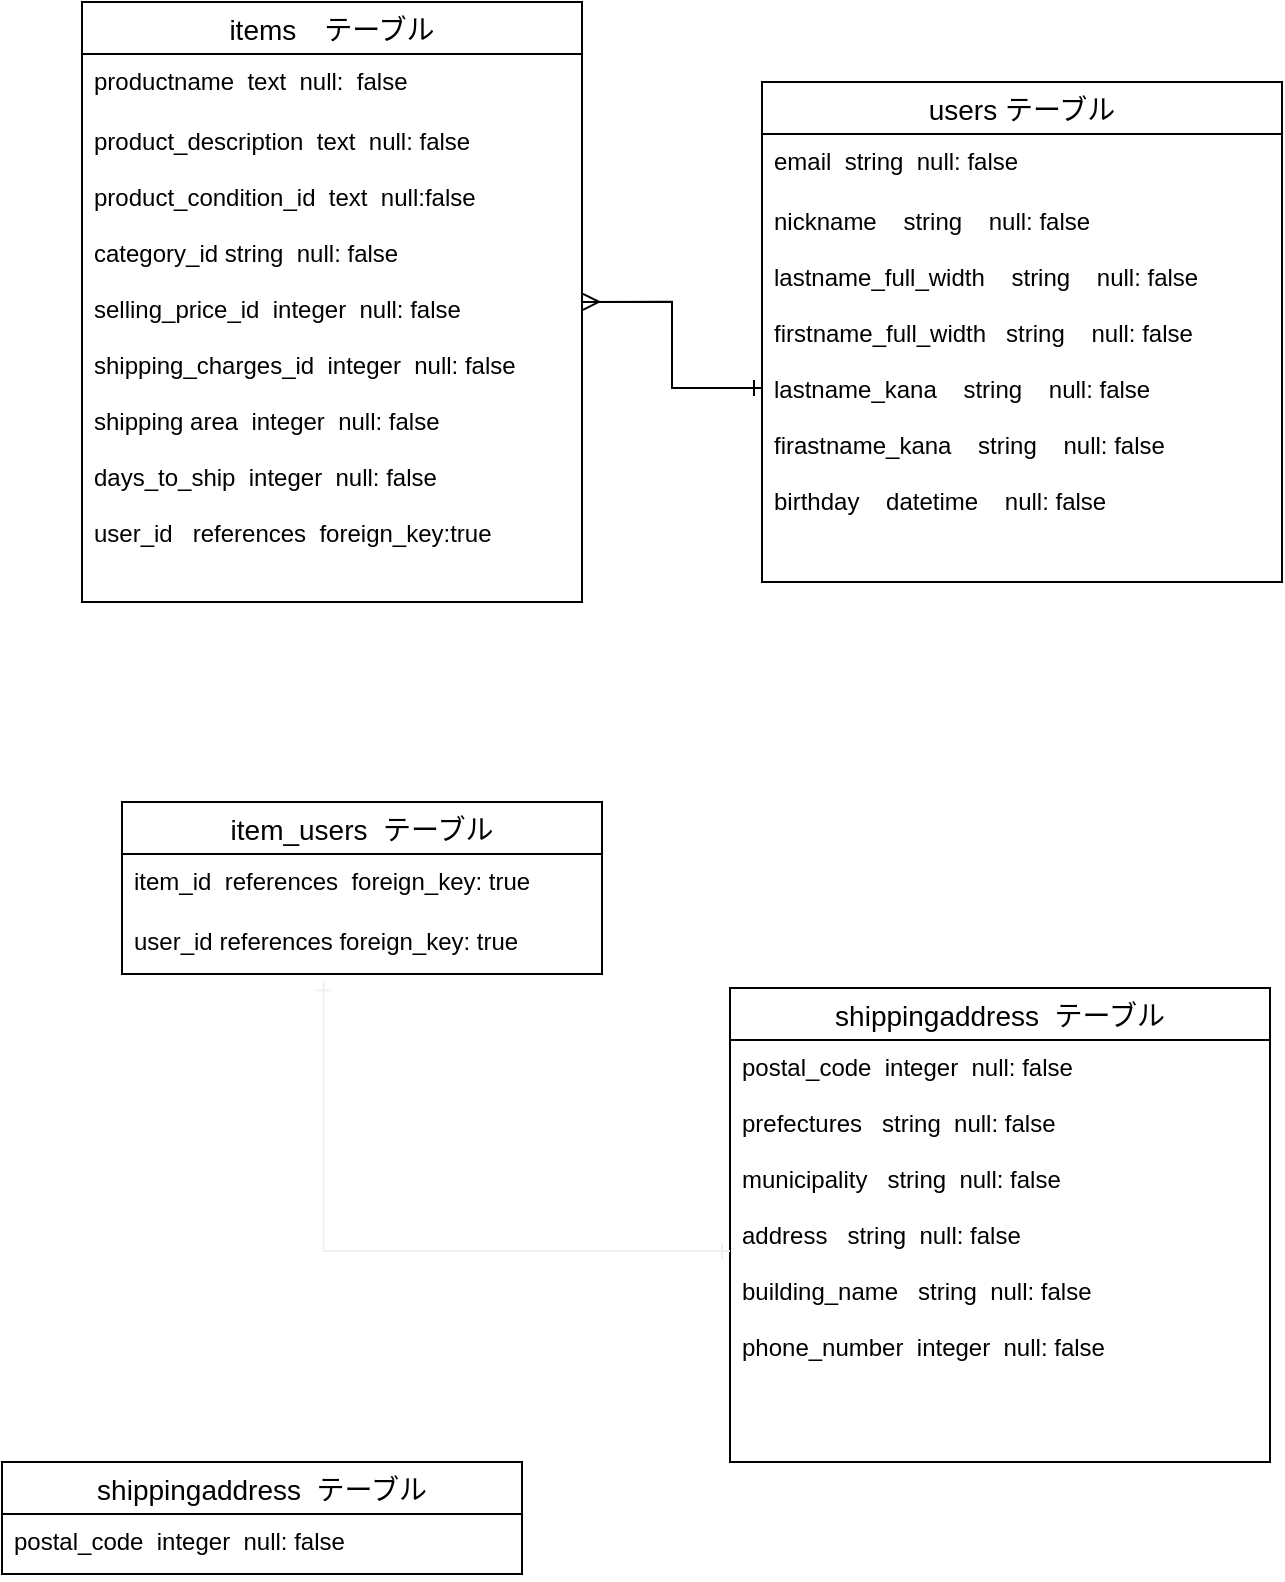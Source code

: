<mxfile version="14.2.4" type="embed">
    <diagram id="2VtEBtvGqYfnz0a4XjCa" name="ページ1">
        <mxGraphModel dx="507" dy="2028" grid="1" gridSize="10" guides="1" tooltips="1" connect="1" arrows="1" fold="1" page="1" pageScale="1" pageWidth="827" pageHeight="1169" math="0" shadow="0">
            <root>
                <mxCell id="0"/>
                <mxCell id="1" parent="0"/>
                <mxCell id="280" style="edgeStyle=orthogonalEdgeStyle;rounded=0;orthogonalLoop=1;jettySize=auto;html=1;entryX=0.998;entryY=0.767;entryDx=0;entryDy=0;entryPerimeter=0;startArrow=ERone;startFill=0;sourcePerimeterSpacing=1;endArrow=ERoneToMany;endFill=0;targetPerimeterSpacing=0;strokeColor=#FFFFFF;strokeWidth=1;" edge="1" parent="1" source="158" target="277">
                    <mxGeometry relative="1" as="geometry"/>
                </mxCell>
                <mxCell id="158" value="users テーブル" style="swimlane;fontStyle=0;childLayout=stackLayout;horizontal=1;startSize=26;horizontalStack=0;resizeParent=1;resizeParentMax=0;resizeLast=0;collapsible=1;marginBottom=0;align=center;fontSize=14;" parent="1" vertex="1">
                    <mxGeometry x="430" width="260" height="250" as="geometry"/>
                </mxCell>
                <mxCell id="159" value="email  string  null: false  " style="text;strokeColor=none;fillColor=none;spacingLeft=4;spacingRight=4;overflow=hidden;rotatable=0;points=[[0,0.5],[1,0.5]];portConstraint=eastwest;fontSize=12;" parent="158" vertex="1">
                    <mxGeometry y="26" width="260" height="30" as="geometry"/>
                </mxCell>
                <mxCell id="161" value="nickname    string    null: false&#10;&#10;lastname_full_width    string    null: false&#10;&#10;firstname_full_width   string    null: false&#10;&#10;lastname_kana    string    null: false&#10;&#10;firastname_kana    string    null: false&#10;&#10;birthday    datetime    null: false&#10;" style="text;strokeColor=none;fillColor=none;spacingLeft=4;spacingRight=4;overflow=hidden;rotatable=0;points=[[0,0.5],[1,0.5]];portConstraint=eastwest;fontSize=12;" parent="158" vertex="1">
                    <mxGeometry y="56" width="260" height="194" as="geometry"/>
                </mxCell>
                <mxCell id="281" style="edgeStyle=orthogonalEdgeStyle;rounded=0;orthogonalLoop=1;jettySize=auto;html=1;startArrow=ERone;startFill=0;sourcePerimeterSpacing=1;endArrow=ERoneToMany;endFill=0;targetPerimeterSpacing=0;strokeColor=#FFFFFF;strokeWidth=1;" edge="1" parent="1" source="208" target="276">
                    <mxGeometry relative="1" as="geometry"/>
                </mxCell>
                <mxCell id="208" value="items　テーブル" style="swimlane;fontStyle=0;childLayout=stackLayout;horizontal=1;startSize=26;horizontalStack=0;resizeParent=1;resizeParentMax=0;resizeLast=0;collapsible=1;marginBottom=0;align=center;fontSize=14;" parent="1" vertex="1">
                    <mxGeometry x="90" y="-40" width="250" height="300" as="geometry"/>
                </mxCell>
                <mxCell id="210" value="productname  text  null:  false" style="text;strokeColor=none;fillColor=none;spacingLeft=4;spacingRight=4;overflow=hidden;rotatable=0;points=[[0,0.5],[1,0.5]];portConstraint=eastwest;fontSize=12;" parent="208" vertex="1">
                    <mxGeometry y="26" width="250" height="30" as="geometry"/>
                </mxCell>
                <mxCell id="257" style="edgeStyle=orthogonalEdgeStyle;rounded=0;orthogonalLoop=1;jettySize=auto;html=1;exitX=1;exitY=0.5;exitDx=0;exitDy=0;" parent="208" source="211" target="211" edge="1">
                    <mxGeometry relative="1" as="geometry"/>
                </mxCell>
                <mxCell id="211" value="product_description  text  null: false&#10;&#10;product_condition_id  text  null:false&#10;&#10;category_id string  null: false&#10;&#10;selling_price_id  integer  null: false&#10;&#10;shipping_charges_id  integer  null: false&#10;&#10;shipping area  integer  null: false&#10;&#10;days_to_ship  integer  null: false&#10;&#10;user_id   references  foreign_key:true" style="text;strokeColor=none;fillColor=none;spacingLeft=4;spacingRight=4;overflow=hidden;rotatable=0;points=[[0,0.5],[1,0.5]];portConstraint=eastwest;fontSize=12;" parent="208" vertex="1">
                    <mxGeometry y="56" width="250" height="244" as="geometry"/>
                </mxCell>
                <mxCell id="225" value="shippingaddress  テーブル" style="swimlane;fontStyle=0;childLayout=stackLayout;horizontal=1;startSize=26;horizontalStack=0;resizeParent=1;resizeParentMax=0;resizeLast=0;collapsible=1;marginBottom=0;align=center;fontSize=14;" parent="1" vertex="1">
                    <mxGeometry x="414" y="453" width="270" height="237" as="geometry"/>
                </mxCell>
                <mxCell id="250" style="edgeStyle=orthogonalEdgeStyle;rounded=0;orthogonalLoop=1;jettySize=auto;html=1;entryX=1.002;entryY=0.385;entryDx=0;entryDy=0;entryPerimeter=0;endArrow=ERmany;endFill=0;startArrow=ERone;startFill=0;" parent="1" source="161" target="211" edge="1">
                    <mxGeometry relative="1" as="geometry"/>
                </mxCell>
                <mxCell id="253" value="shippingaddress  テーブル" style="swimlane;fontStyle=0;childLayout=stackLayout;horizontal=1;startSize=26;horizontalStack=0;resizeParent=1;resizeParentMax=0;resizeLast=0;collapsible=1;marginBottom=0;align=center;fontSize=14;" parent="1" vertex="1">
                    <mxGeometry x="50" y="690" width="260" height="56" as="geometry"/>
                </mxCell>
                <mxCell id="256" value="postal_code  integer  null: false&#10;&#10;burden_of_shippping_charge  string  null: false&#10;&#10;shipping_area  string  null: false&#10;&#10;days_to_ship   string  null: false&#10;" style="text;strokeColor=none;fillColor=none;spacingLeft=4;spacingRight=4;overflow=hidden;rotatable=0;points=[[0,0.5],[1,0.5]];portConstraint=eastwest;fontSize=12;" parent="253" vertex="1">
                    <mxGeometry y="26" width="260" height="30" as="geometry"/>
                </mxCell>
                <mxCell id="263" style="edgeStyle=orthogonalEdgeStyle;rounded=0;orthogonalLoop=1;jettySize=auto;html=1;entryX=1.006;entryY=0.341;entryDx=0;entryDy=0;entryPerimeter=0;strokeWidth=1;startArrow=none;startFill=0;shape=link;strokeColor=none;" parent="1" edge="1">
                    <mxGeometry relative="1" as="geometry">
                        <mxPoint x="420" y="657" as="sourcePoint"/>
                        <mxPoint x="316.56" y="590.74" as="targetPoint"/>
                    </mxGeometry>
                </mxCell>
                <mxCell id="276" value="item_users  テーブル" style="swimlane;fontStyle=0;childLayout=stackLayout;horizontal=1;startSize=26;horizontalStack=0;resizeParent=1;resizeParentMax=0;resizeLast=0;collapsible=1;marginBottom=0;align=center;fontSize=14;" vertex="1" parent="1">
                    <mxGeometry x="110" y="360" width="240" height="86" as="geometry"/>
                </mxCell>
                <mxCell id="277" value="item_id  references  foreign_key: true" style="text;strokeColor=none;fillColor=none;spacingLeft=4;spacingRight=4;overflow=hidden;rotatable=0;points=[[0,0.5],[1,0.5]];portConstraint=eastwest;fontSize=12;" vertex="1" parent="276">
                    <mxGeometry y="26" width="240" height="30" as="geometry"/>
                </mxCell>
                <mxCell id="279" value="user_id references foreign_key: true" style="text;strokeColor=none;fillColor=none;spacingLeft=4;spacingRight=4;overflow=hidden;rotatable=0;points=[[0,0.5],[1,0.5]];portConstraint=eastwest;fontSize=12;" vertex="1" parent="276">
                    <mxGeometry y="56" width="240" height="30" as="geometry"/>
                </mxCell>
                <mxCell id="283" style="edgeStyle=orthogonalEdgeStyle;rounded=0;orthogonalLoop=1;jettySize=auto;html=1;entryX=0.42;entryY=1.14;entryDx=0;entryDy=0;entryPerimeter=0;startArrow=ERone;startFill=0;endArrow=ERone;endFill=0;strokeColor=#f0f0f0;" edge="1" parent="1" source="270" target="279">
                    <mxGeometry relative="1" as="geometry">
                        <Array as="points">
                            <mxPoint x="211" y="585"/>
                        </Array>
                    </mxGeometry>
                </mxCell>
                <mxCell id="270" value="postal_code  integer  null: false&#10;&#10;prefectures   string  null: false&#10;&#10;municipality   string  null: false&#10;&#10;address   string  null: false&#10;&#10;building_name   string  null: false&#10;&#10;phone_number  integer  null: false&#10;&#10;&#10;" style="text;strokeColor=none;fillColor=none;spacingLeft=4;spacingRight=4;overflow=hidden;rotatable=0;points=[[0,0.5],[1,0.5]];portConstraint=eastwest;fontSize=12;" vertex="1" parent="1">
                    <mxGeometry x="414" y="479" width="270" height="211" as="geometry"/>
                </mxCell>
            </root>
        </mxGraphModel>
    </diagram>
</mxfile>